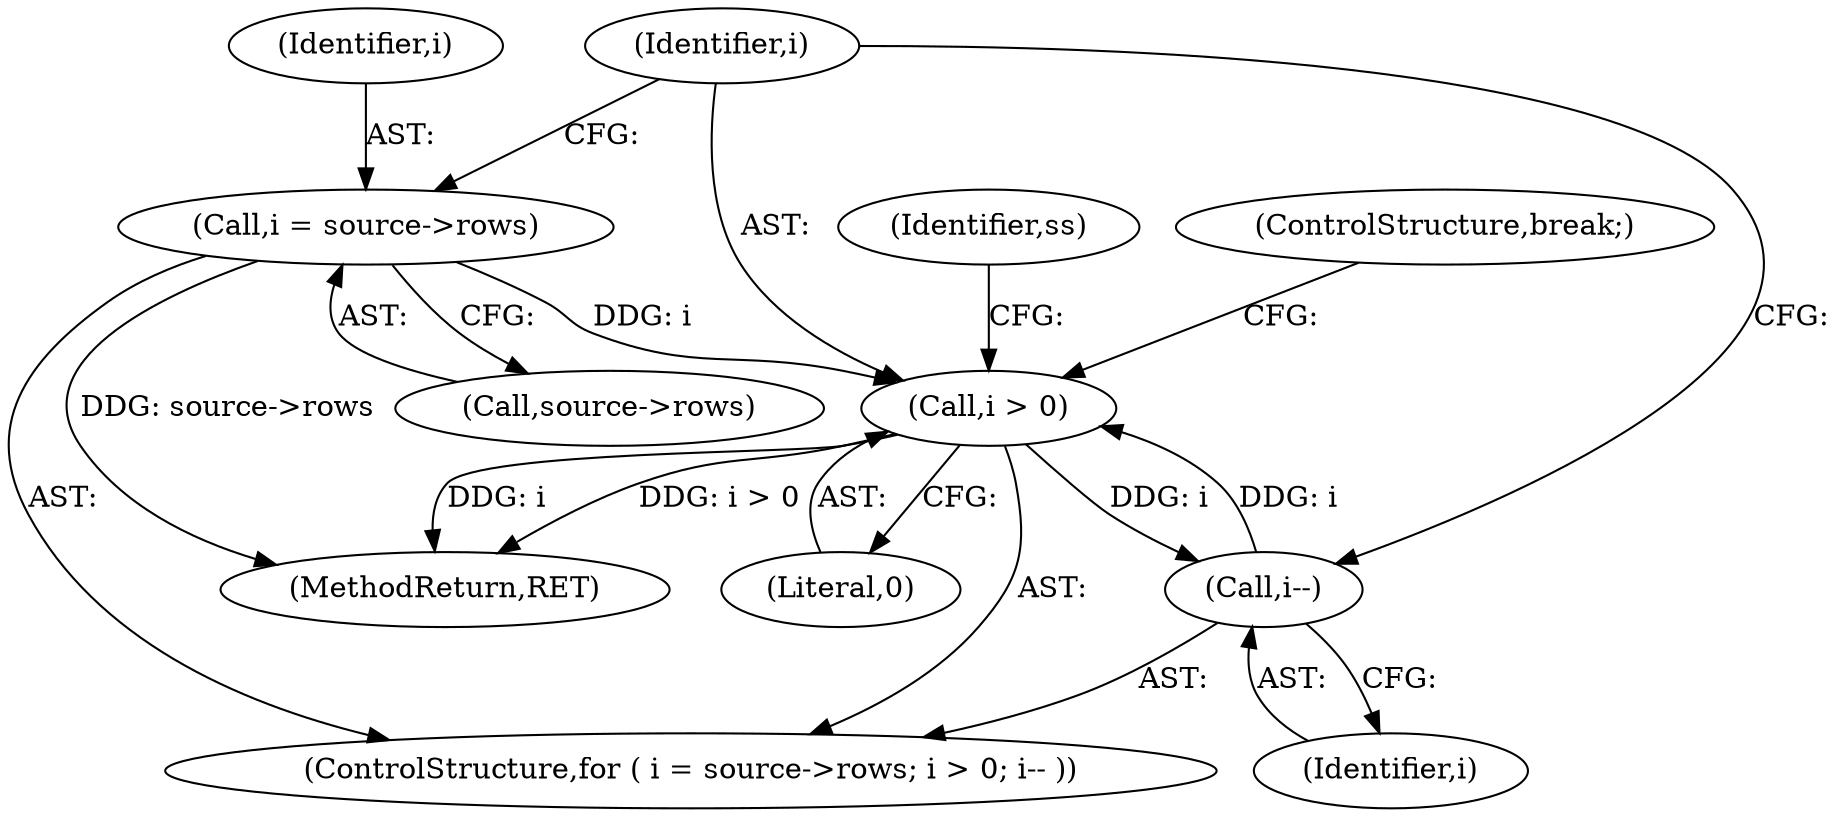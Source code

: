 digraph "0_savannah_b3500af717010137046ec4076d1e1c0641e33727@pointer" {
"1000718" [label="(Call,i = source->rows)"];
"1000723" [label="(Call,i > 0)"];
"1000726" [label="(Call,i--)"];
"1000718" [label="(Call,i = source->rows)"];
"1000720" [label="(Call,source->rows)"];
"1000723" [label="(Call,i > 0)"];
"1000717" [label="(ControlStructure,for ( i = source->rows; i > 0; i-- ))"];
"1000885" [label="(MethodReturn,RET)"];
"1000731" [label="(Identifier,ss)"];
"1000719" [label="(Identifier,i)"];
"1000726" [label="(Call,i--)"];
"1000809" [label="(ControlStructure,break;)"];
"1000725" [label="(Literal,0)"];
"1000727" [label="(Identifier,i)"];
"1000724" [label="(Identifier,i)"];
"1000718" -> "1000717"  [label="AST: "];
"1000718" -> "1000720"  [label="CFG: "];
"1000719" -> "1000718"  [label="AST: "];
"1000720" -> "1000718"  [label="AST: "];
"1000724" -> "1000718"  [label="CFG: "];
"1000718" -> "1000885"  [label="DDG: source->rows"];
"1000718" -> "1000723"  [label="DDG: i"];
"1000723" -> "1000717"  [label="AST: "];
"1000723" -> "1000725"  [label="CFG: "];
"1000724" -> "1000723"  [label="AST: "];
"1000725" -> "1000723"  [label="AST: "];
"1000731" -> "1000723"  [label="CFG: "];
"1000809" -> "1000723"  [label="CFG: "];
"1000723" -> "1000885"  [label="DDG: i"];
"1000723" -> "1000885"  [label="DDG: i > 0"];
"1000726" -> "1000723"  [label="DDG: i"];
"1000723" -> "1000726"  [label="DDG: i"];
"1000726" -> "1000717"  [label="AST: "];
"1000726" -> "1000727"  [label="CFG: "];
"1000727" -> "1000726"  [label="AST: "];
"1000724" -> "1000726"  [label="CFG: "];
}
